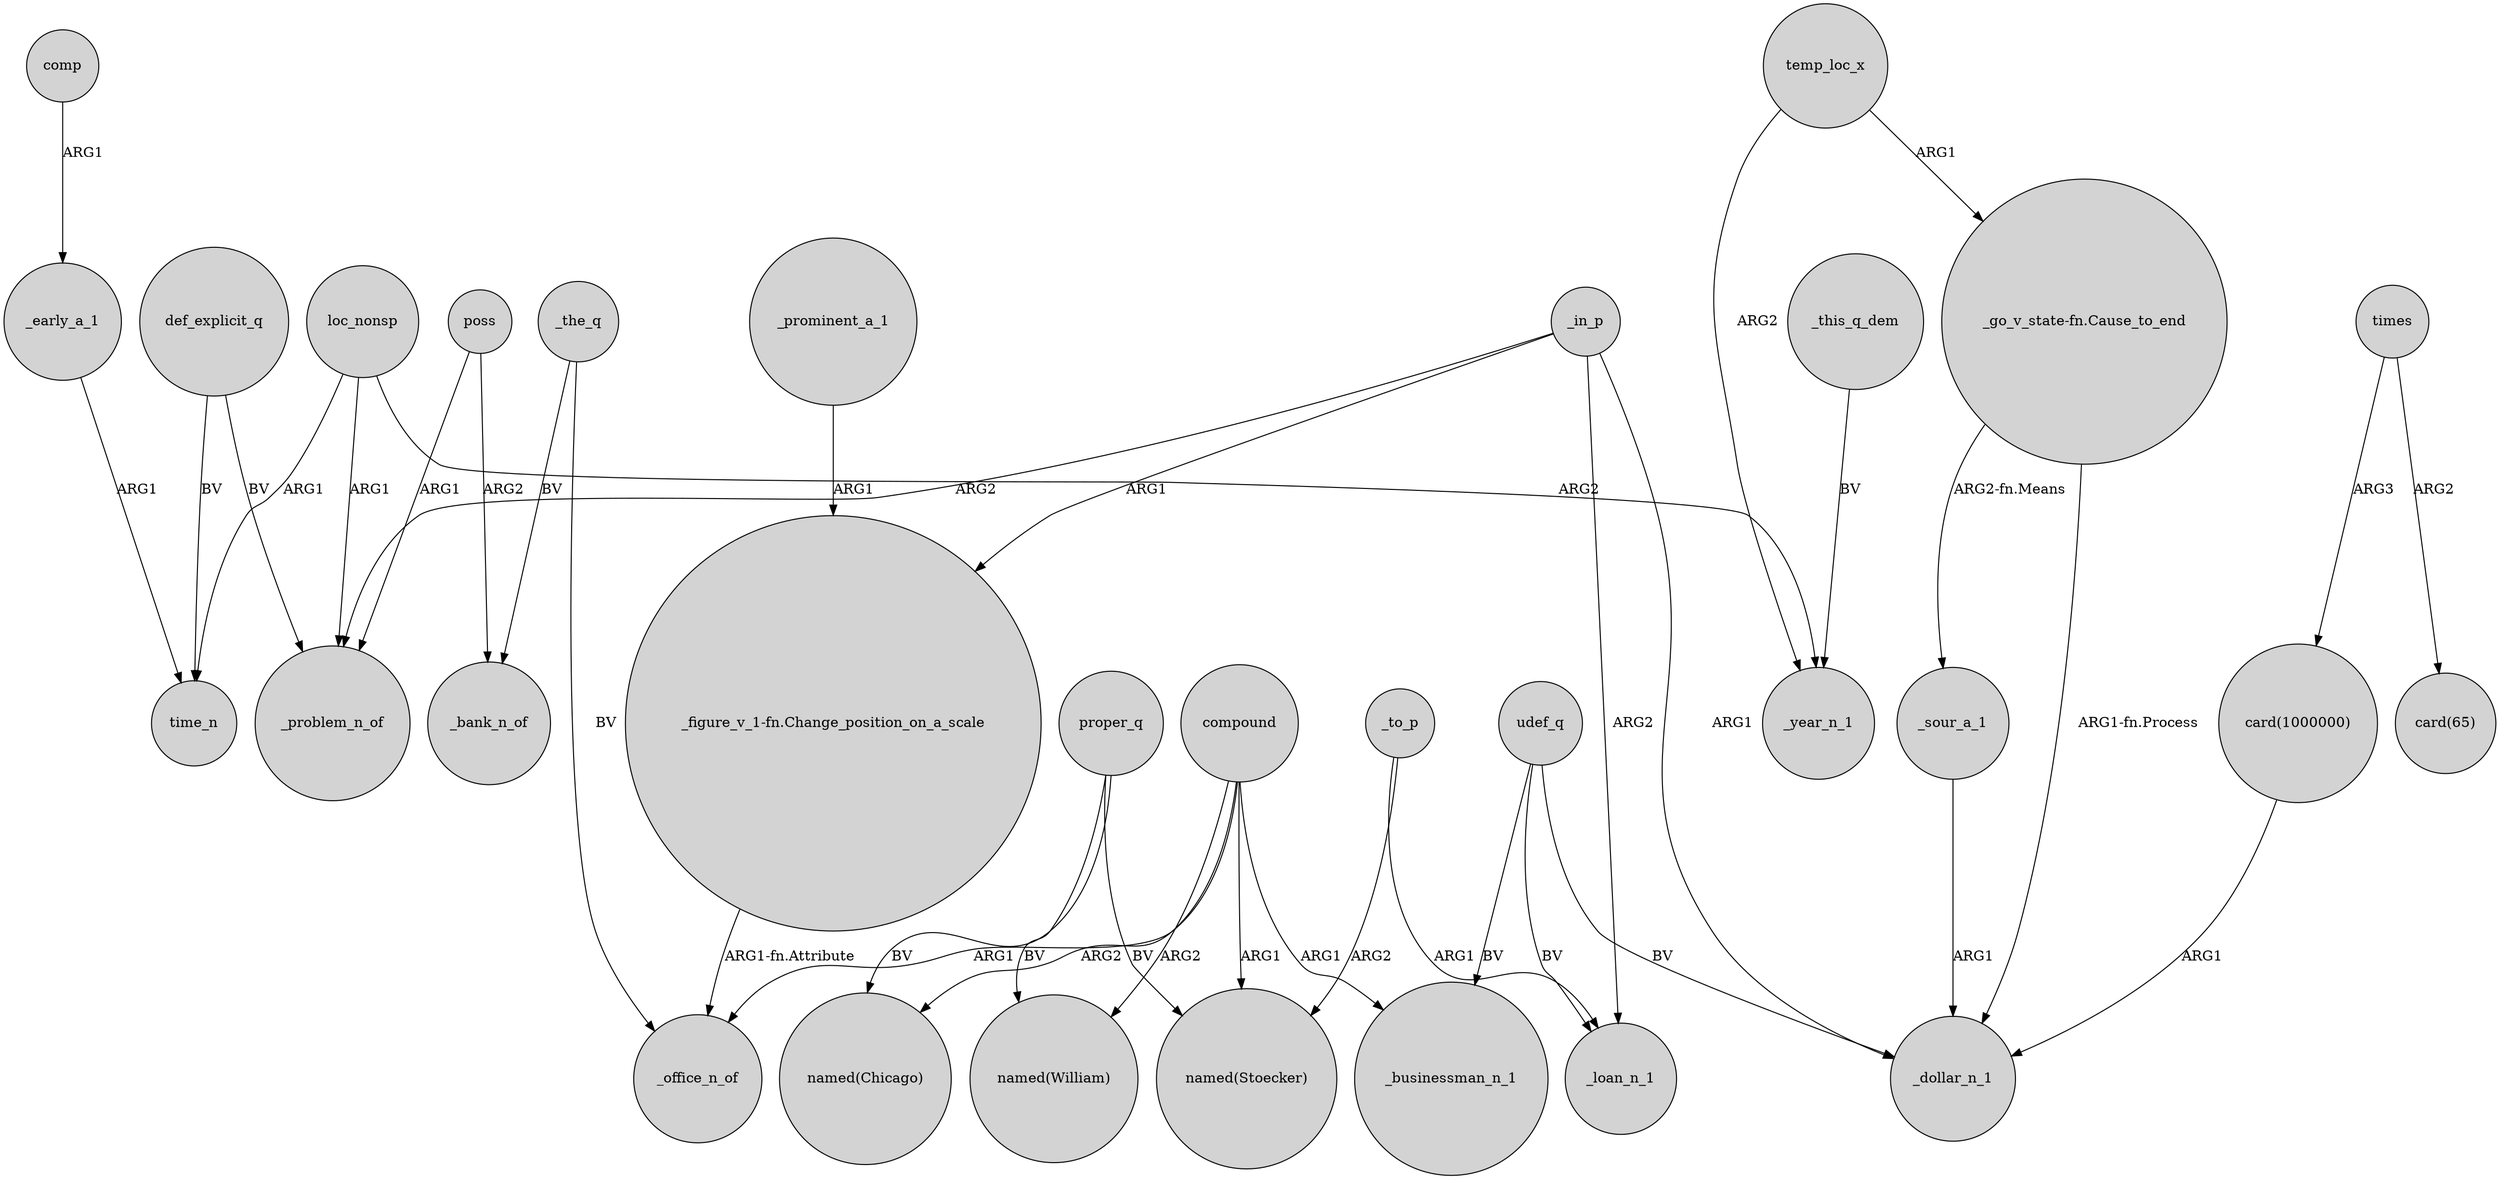 digraph {
	node [shape=circle style=filled]
	_early_a_1 -> time_n [label=ARG1]
	"_go_v_state-fn.Cause_to_end" -> _sour_a_1 [label="ARG2-fn.Means"]
	_the_q -> _bank_n_of [label=BV]
	compound -> _office_n_of [label=ARG1]
	_to_p -> _loan_n_1 [label=ARG1]
	proper_q -> "named(William)" [label=BV]
	compound -> "named(Stoecker)" [label=ARG1]
	times -> "card(65)" [label=ARG2]
	poss -> _problem_n_of [label=ARG1]
	udef_q -> _loan_n_1 [label=BV]
	_in_p -> "_figure_v_1-fn.Change_position_on_a_scale" [label=ARG1]
	times -> "card(1000000)" [label=ARG3]
	comp -> _early_a_1 [label=ARG1]
	compound -> _businessman_n_1 [label=ARG1]
	loc_nonsp -> _year_n_1 [label=ARG2]
	proper_q -> "named(Stoecker)" [label=BV]
	_the_q -> _office_n_of [label=BV]
	_in_p -> _dollar_n_1 [label=ARG1]
	def_explicit_q -> _problem_n_of [label=BV]
	"_go_v_state-fn.Cause_to_end" -> _dollar_n_1 [label="ARG1-fn.Process"]
	_prominent_a_1 -> "_figure_v_1-fn.Change_position_on_a_scale" [label=ARG1]
	_to_p -> "named(Stoecker)" [label=ARG2]
	poss -> _bank_n_of [label=ARG2]
	temp_loc_x -> "_go_v_state-fn.Cause_to_end" [label=ARG1]
	loc_nonsp -> _problem_n_of [label=ARG1]
	_in_p -> _problem_n_of [label=ARG2]
	compound -> "named(Chicago)" [label=ARG2]
	compound -> "named(William)" [label=ARG2]
	_in_p -> _loan_n_1 [label=ARG2]
	proper_q -> "named(Chicago)" [label=BV]
	udef_q -> _dollar_n_1 [label=BV]
	"card(1000000)" -> _dollar_n_1 [label=ARG1]
	udef_q -> _businessman_n_1 [label=BV]
	_this_q_dem -> _year_n_1 [label=BV]
	"_figure_v_1-fn.Change_position_on_a_scale" -> _office_n_of [label="ARG1-fn.Attribute"]
	loc_nonsp -> time_n [label=ARG1]
	def_explicit_q -> time_n [label=BV]
	_sour_a_1 -> _dollar_n_1 [label=ARG1]
	temp_loc_x -> _year_n_1 [label=ARG2]
}
